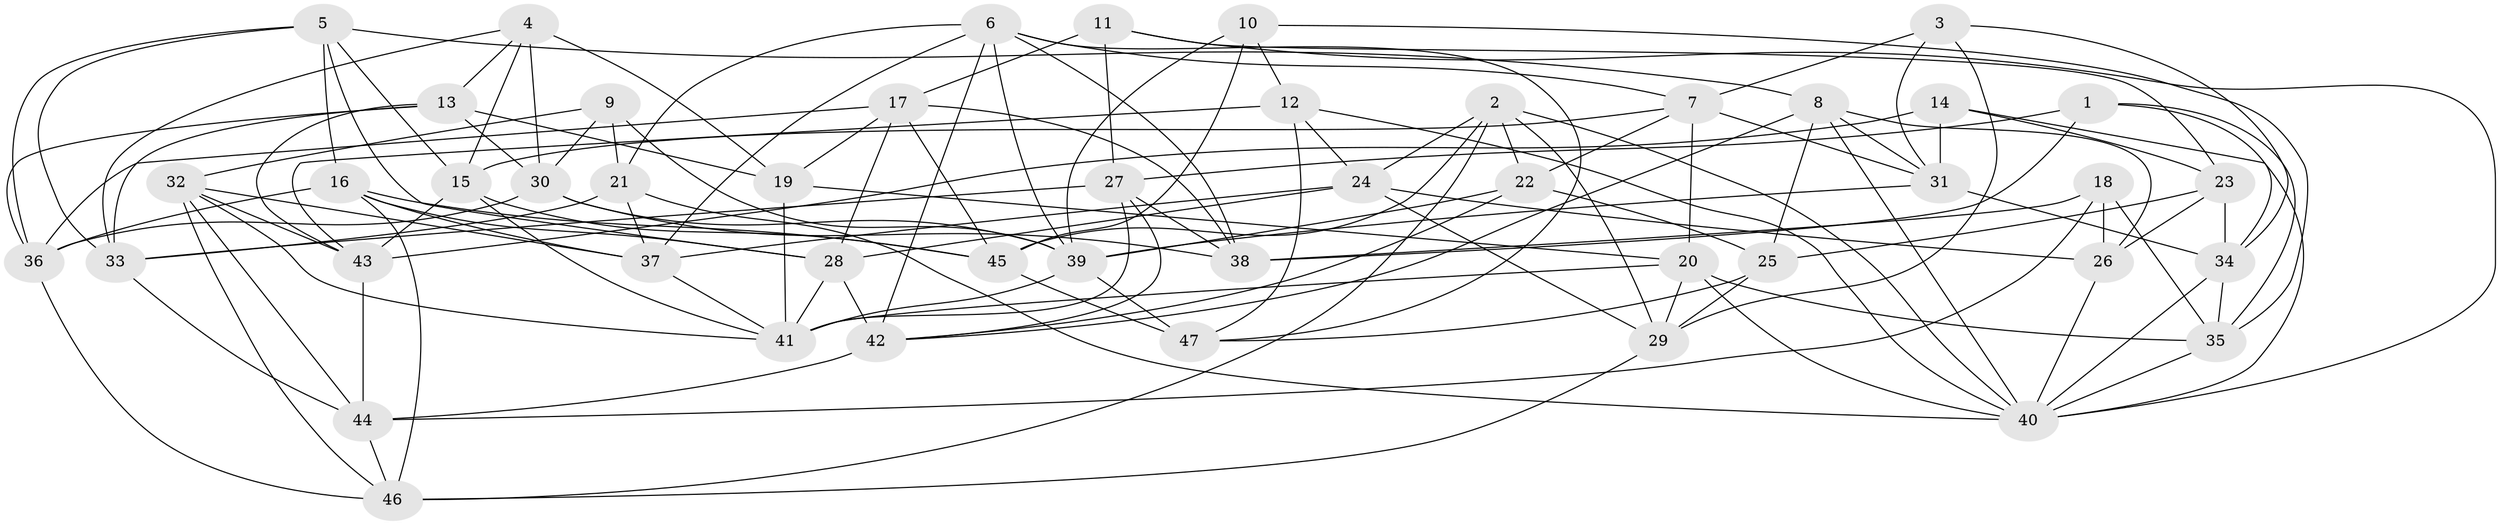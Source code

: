 // original degree distribution, {4: 1.0}
// Generated by graph-tools (version 1.1) at 2025/27/03/09/25 03:27:01]
// undirected, 47 vertices, 134 edges
graph export_dot {
graph [start="1"]
  node [color=gray90,style=filled];
  1;
  2;
  3;
  4;
  5;
  6;
  7;
  8;
  9;
  10;
  11;
  12;
  13;
  14;
  15;
  16;
  17;
  18;
  19;
  20;
  21;
  22;
  23;
  24;
  25;
  26;
  27;
  28;
  29;
  30;
  31;
  32;
  33;
  34;
  35;
  36;
  37;
  38;
  39;
  40;
  41;
  42;
  43;
  44;
  45;
  46;
  47;
  1 -- 27 [weight=1.0];
  1 -- 34 [weight=1.0];
  1 -- 35 [weight=1.0];
  1 -- 38 [weight=1.0];
  2 -- 22 [weight=1.0];
  2 -- 24 [weight=1.0];
  2 -- 29 [weight=1.0];
  2 -- 40 [weight=1.0];
  2 -- 45 [weight=1.0];
  2 -- 46 [weight=1.0];
  3 -- 7 [weight=1.0];
  3 -- 29 [weight=1.0];
  3 -- 31 [weight=1.0];
  3 -- 34 [weight=1.0];
  4 -- 13 [weight=1.0];
  4 -- 15 [weight=1.0];
  4 -- 19 [weight=2.0];
  4 -- 30 [weight=1.0];
  4 -- 33 [weight=1.0];
  5 -- 8 [weight=1.0];
  5 -- 15 [weight=1.0];
  5 -- 16 [weight=1.0];
  5 -- 28 [weight=1.0];
  5 -- 33 [weight=1.0];
  5 -- 36 [weight=1.0];
  6 -- 7 [weight=1.0];
  6 -- 21 [weight=2.0];
  6 -- 37 [weight=1.0];
  6 -- 38 [weight=1.0];
  6 -- 39 [weight=1.0];
  6 -- 42 [weight=1.0];
  6 -- 47 [weight=1.0];
  7 -- 15 [weight=1.0];
  7 -- 20 [weight=1.0];
  7 -- 22 [weight=1.0];
  7 -- 31 [weight=1.0];
  8 -- 25 [weight=1.0];
  8 -- 26 [weight=1.0];
  8 -- 31 [weight=1.0];
  8 -- 40 [weight=1.0];
  8 -- 42 [weight=1.0];
  9 -- 21 [weight=1.0];
  9 -- 30 [weight=1.0];
  9 -- 32 [weight=1.0];
  9 -- 39 [weight=1.0];
  10 -- 12 [weight=2.0];
  10 -- 35 [weight=1.0];
  10 -- 39 [weight=2.0];
  10 -- 45 [weight=1.0];
  11 -- 17 [weight=1.0];
  11 -- 23 [weight=1.0];
  11 -- 27 [weight=1.0];
  11 -- 40 [weight=1.0];
  12 -- 24 [weight=1.0];
  12 -- 40 [weight=1.0];
  12 -- 43 [weight=1.0];
  12 -- 47 [weight=1.0];
  13 -- 19 [weight=1.0];
  13 -- 30 [weight=1.0];
  13 -- 33 [weight=1.0];
  13 -- 36 [weight=1.0];
  13 -- 43 [weight=1.0];
  14 -- 23 [weight=1.0];
  14 -- 31 [weight=1.0];
  14 -- 40 [weight=1.0];
  14 -- 43 [weight=1.0];
  15 -- 41 [weight=1.0];
  15 -- 43 [weight=1.0];
  15 -- 45 [weight=1.0];
  16 -- 28 [weight=1.0];
  16 -- 36 [weight=1.0];
  16 -- 37 [weight=1.0];
  16 -- 45 [weight=1.0];
  16 -- 46 [weight=1.0];
  17 -- 19 [weight=1.0];
  17 -- 28 [weight=1.0];
  17 -- 36 [weight=1.0];
  17 -- 38 [weight=1.0];
  17 -- 45 [weight=1.0];
  18 -- 26 [weight=1.0];
  18 -- 35 [weight=1.0];
  18 -- 38 [weight=1.0];
  18 -- 44 [weight=1.0];
  19 -- 20 [weight=1.0];
  19 -- 41 [weight=1.0];
  20 -- 29 [weight=1.0];
  20 -- 35 [weight=1.0];
  20 -- 40 [weight=1.0];
  20 -- 41 [weight=1.0];
  21 -- 33 [weight=1.0];
  21 -- 37 [weight=1.0];
  21 -- 40 [weight=1.0];
  22 -- 25 [weight=2.0];
  22 -- 39 [weight=1.0];
  22 -- 42 [weight=1.0];
  23 -- 25 [weight=1.0];
  23 -- 26 [weight=2.0];
  23 -- 34 [weight=1.0];
  24 -- 26 [weight=1.0];
  24 -- 28 [weight=1.0];
  24 -- 29 [weight=1.0];
  24 -- 37 [weight=1.0];
  25 -- 29 [weight=1.0];
  25 -- 47 [weight=1.0];
  26 -- 40 [weight=1.0];
  27 -- 33 [weight=1.0];
  27 -- 38 [weight=1.0];
  27 -- 41 [weight=1.0];
  27 -- 42 [weight=1.0];
  28 -- 41 [weight=1.0];
  28 -- 42 [weight=1.0];
  29 -- 46 [weight=1.0];
  30 -- 36 [weight=1.0];
  30 -- 38 [weight=1.0];
  30 -- 39 [weight=1.0];
  31 -- 34 [weight=1.0];
  31 -- 39 [weight=1.0];
  32 -- 37 [weight=1.0];
  32 -- 41 [weight=1.0];
  32 -- 43 [weight=1.0];
  32 -- 44 [weight=1.0];
  32 -- 46 [weight=1.0];
  33 -- 44 [weight=1.0];
  34 -- 35 [weight=1.0];
  34 -- 40 [weight=1.0];
  35 -- 40 [weight=1.0];
  36 -- 46 [weight=1.0];
  37 -- 41 [weight=1.0];
  39 -- 41 [weight=1.0];
  39 -- 47 [weight=2.0];
  42 -- 44 [weight=1.0];
  43 -- 44 [weight=1.0];
  44 -- 46 [weight=1.0];
  45 -- 47 [weight=1.0];
}
